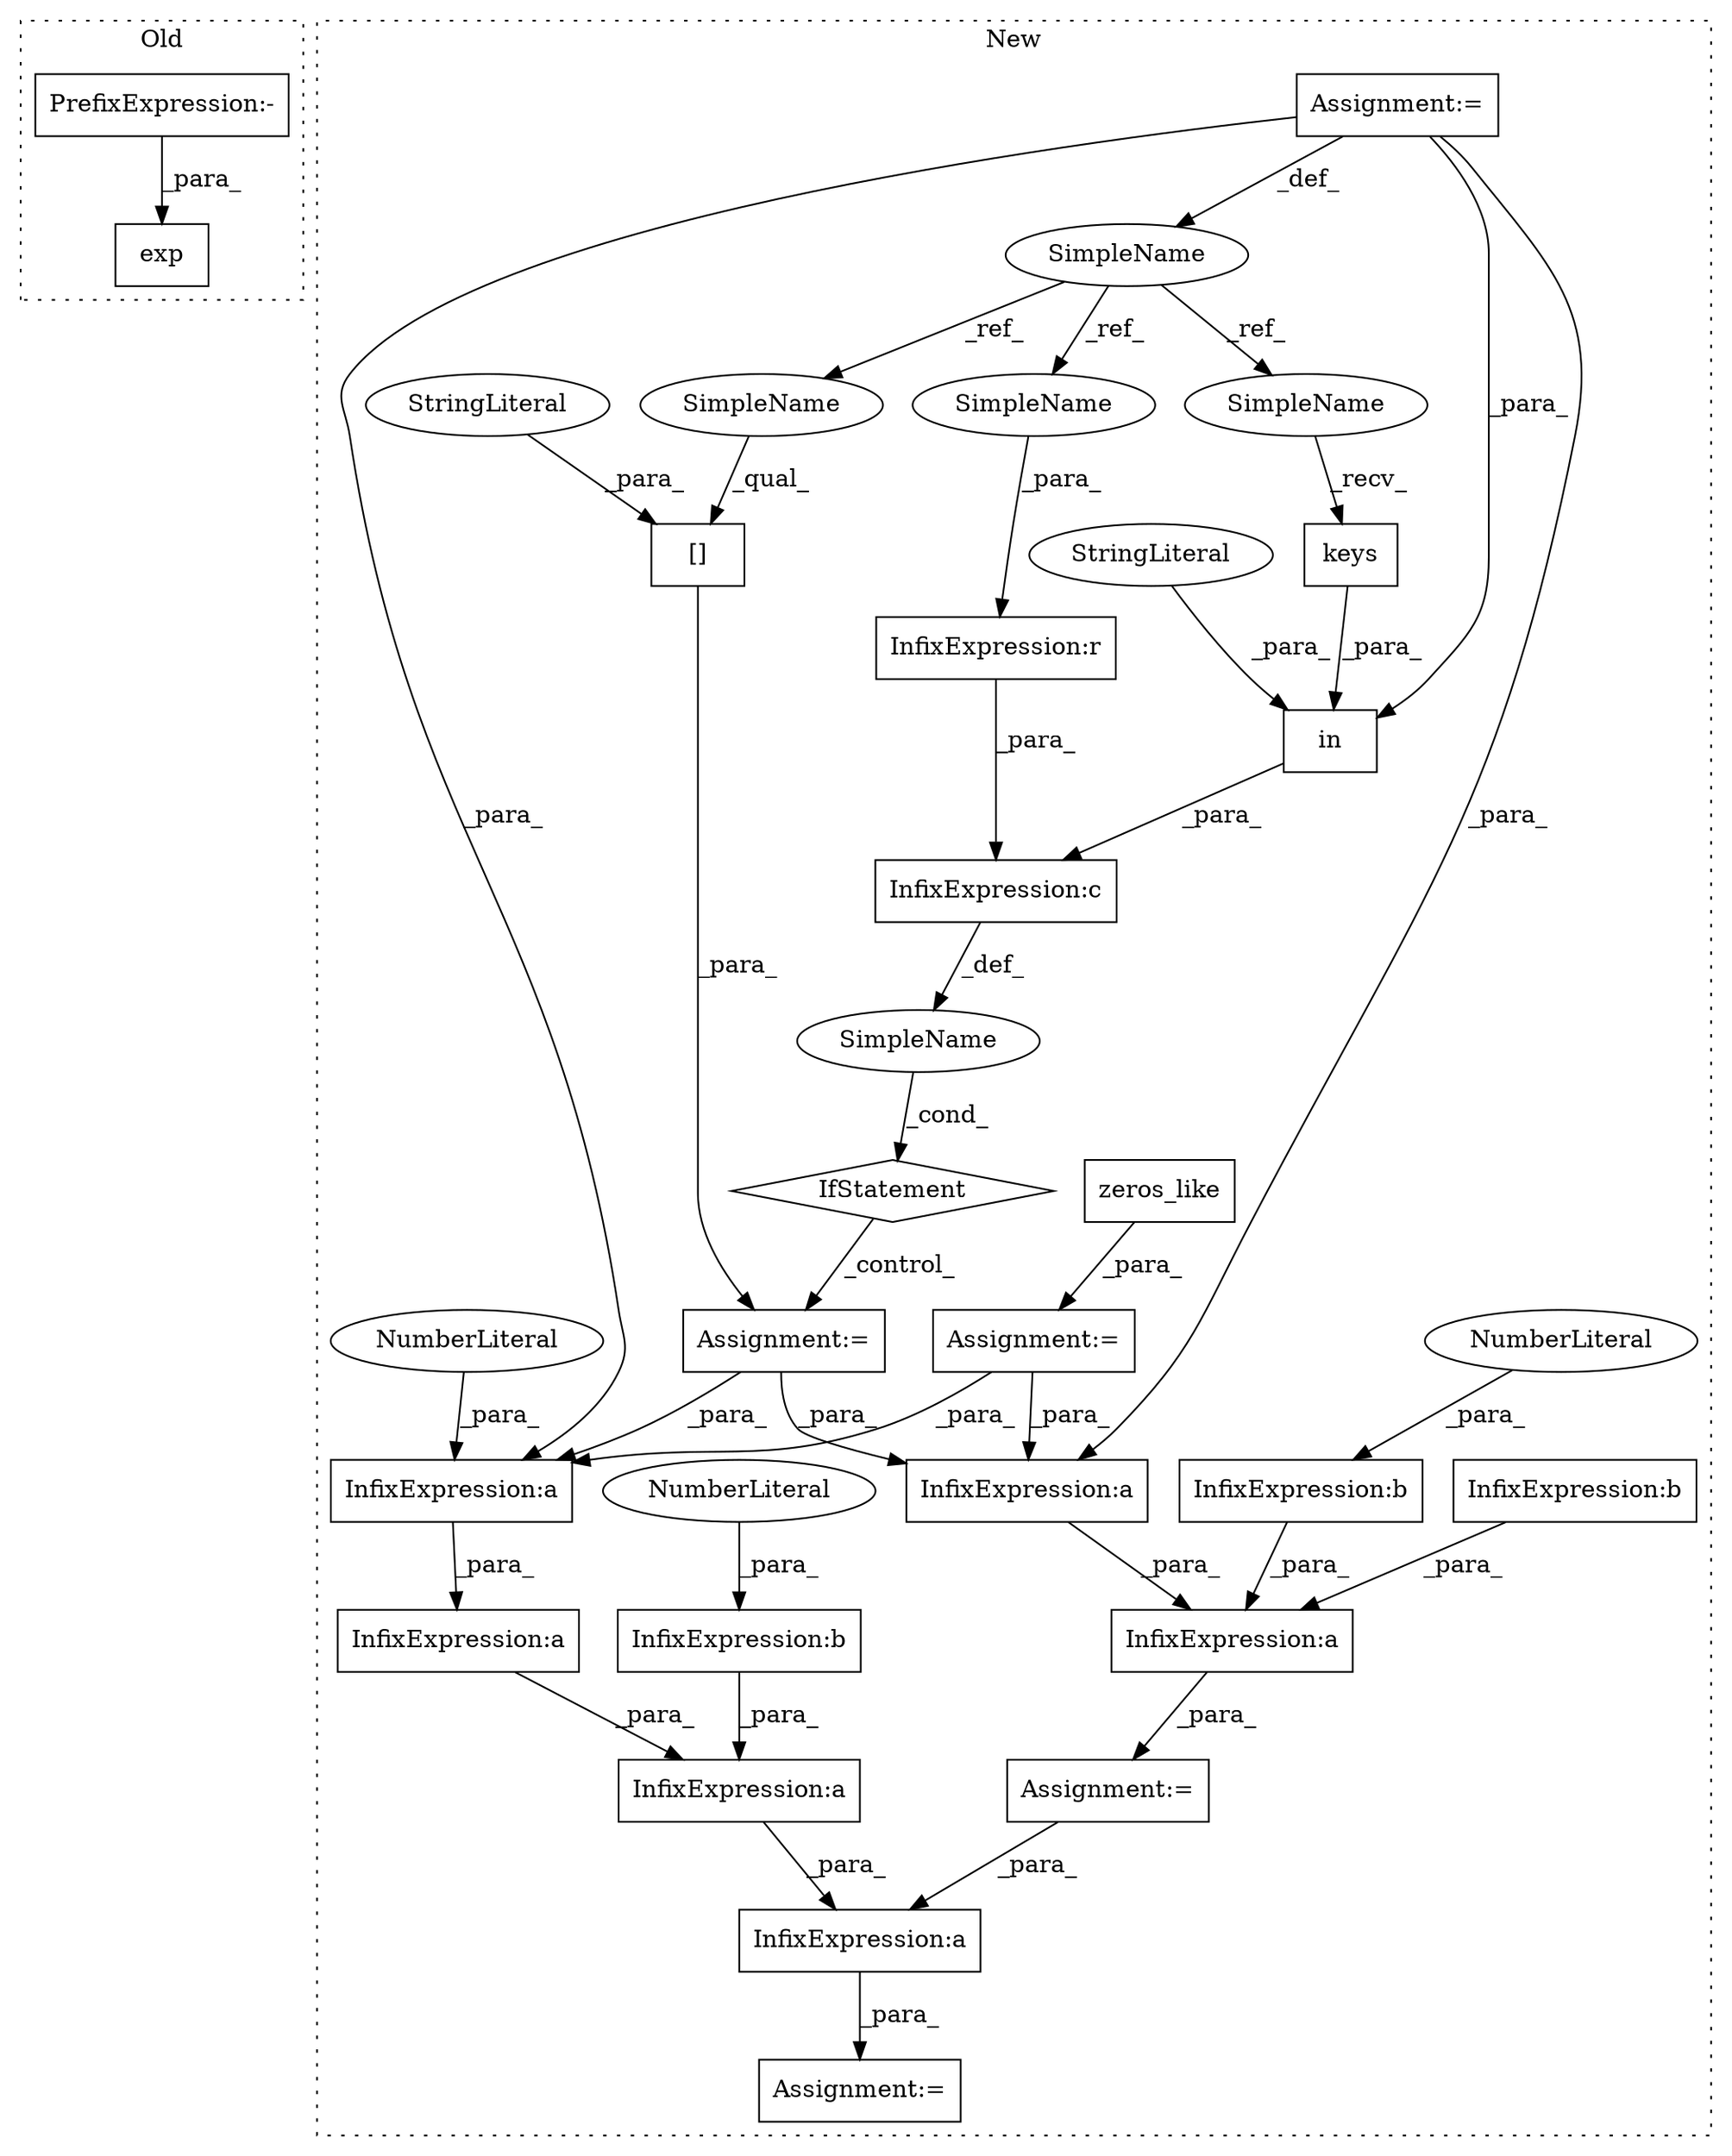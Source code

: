 digraph G {
subgraph cluster0 {
1 [label="exp" a="32" s="1601,1612" l="4,1" shape="box"];
9 [label="PrefixExpression:-" a="38" s="1605" l="1" shape="box"];
label = "Old";
style="dotted";
}
subgraph cluster1 {
2 [label="IfStatement" a="25" s="2221,2286" l="4,2" shape="diamond"];
3 [label="Assignment:=" a="7" s="2297" l="1" shape="box"];
4 [label="SimpleName" a="42" s="" l="" shape="ellipse"];
5 [label="InfixExpression:r" a="27" s="2236" l="4" shape="box"];
6 [label="Assignment:=" a="7" s="2342" l="1" shape="box"];
7 [label="[]" a="2" s="2298,2319" l="11,1" shape="box"];
8 [label="StringLiteral" a="45" s="2309" l="10" shape="ellipse"];
10 [label="keys" a="32" s="2279" l="6" shape="box"];
11 [label="InfixExpression:a" a="27" s="2433" l="3" shape="box"];
12 [label="InfixExpression:a" a="27" s="2492" l="3" shape="box"];
13 [label="InfixExpression:a" a="27" s="2351" l="3" shape="box"];
14 [label="InfixExpression:b" a="27" s="2367" l="3" shape="box"];
15 [label="zeros_like" a="32" s="2202,2214" l="11,1" shape="box"];
16 [label="NumberLiteral" a="34" s="2436" l="1" shape="ellipse"];
17 [label="InfixExpression:c" a="27" s="2245" l="4" shape="box"];
18 [label="in" a="105" s="2254" l="31" shape="box"];
19 [label="SimpleName" a="42" s="2160" l="10" shape="ellipse"];
20 [label="StringLiteral" a="45" s="2254" l="10" shape="ellipse"];
21 [label="Assignment:=" a="7" s="2195" l="1" shape="box"];
22 [label="Assignment:=" a="7" s="2480" l="1" shape="box"];
23 [label="Assignment:=" a="7" s="2160" l="10" shape="box"];
24 [label="InfixExpression:a" a="27" s="2454" l="3" shape="box"];
25 [label="InfixExpression:b" a="27" s="2405" l="3" shape="box"];
26 [label="InfixExpression:b" a="27" s="2464" l="3" shape="box"];
27 [label="NumberLiteral" a="34" s="2408" l="1" shape="ellipse"];
28 [label="NumberLiteral" a="34" s="2467" l="1" shape="ellipse"];
29 [label="InfixExpression:a" a="27" s="2438" l="3" shape="box"];
30 [label="InfixExpression:a" a="27" s="2346" l="3" shape="box"];
31 [label="SimpleName" a="42" s="2298" l="10" shape="ellipse"];
32 [label="SimpleName" a="42" s="2226" l="10" shape="ellipse"];
33 [label="SimpleName" a="42" s="2268" l="10" shape="ellipse"];
label = "New";
style="dotted";
}
2 -> 3 [label="_control_"];
3 -> 30 [label="_para_"];
3 -> 11 [label="_para_"];
4 -> 2 [label="_cond_"];
5 -> 17 [label="_para_"];
6 -> 12 [label="_para_"];
7 -> 3 [label="_para_"];
8 -> 7 [label="_para_"];
9 -> 1 [label="_para_"];
10 -> 18 [label="_para_"];
11 -> 29 [label="_para_"];
12 -> 22 [label="_para_"];
13 -> 6 [label="_para_"];
14 -> 13 [label="_para_"];
15 -> 21 [label="_para_"];
16 -> 11 [label="_para_"];
17 -> 4 [label="_def_"];
18 -> 17 [label="_para_"];
19 -> 33 [label="_ref_"];
19 -> 31 [label="_ref_"];
19 -> 32 [label="_ref_"];
20 -> 18 [label="_para_"];
21 -> 11 [label="_para_"];
21 -> 30 [label="_para_"];
23 -> 11 [label="_para_"];
23 -> 18 [label="_para_"];
23 -> 19 [label="_def_"];
23 -> 30 [label="_para_"];
24 -> 12 [label="_para_"];
25 -> 13 [label="_para_"];
26 -> 24 [label="_para_"];
27 -> 25 [label="_para_"];
28 -> 26 [label="_para_"];
29 -> 24 [label="_para_"];
30 -> 13 [label="_para_"];
31 -> 7 [label="_qual_"];
32 -> 5 [label="_para_"];
33 -> 10 [label="_recv_"];
}